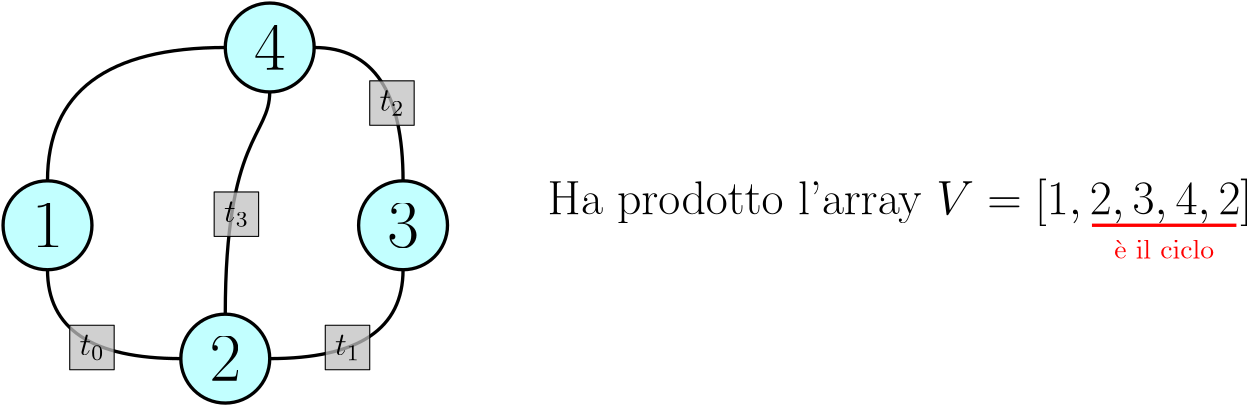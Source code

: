 <?xml version="1.0"?>
<!DOCTYPE ipe SYSTEM "ipe.dtd">
<ipe version="70218" creator="Ipe 7.2.28">
<info created="D:20240227210110" modified="D:20240227210917"/>
<ipestyle name="basic">
<symbol name="arrow/arc(spx)">
<path stroke="sym-stroke" fill="sym-stroke" pen="sym-pen">
0 0 m
-1 0.333 l
-1 -0.333 l
h
</path>
</symbol>
<symbol name="arrow/farc(spx)">
<path stroke="sym-stroke" fill="white" pen="sym-pen">
0 0 m
-1 0.333 l
-1 -0.333 l
h
</path>
</symbol>
<symbol name="arrow/ptarc(spx)">
<path stroke="sym-stroke" fill="sym-stroke" pen="sym-pen">
0 0 m
-1 0.333 l
-0.8 0 l
-1 -0.333 l
h
</path>
</symbol>
<symbol name="arrow/fptarc(spx)">
<path stroke="sym-stroke" fill="white" pen="sym-pen">
0 0 m
-1 0.333 l
-0.8 0 l
-1 -0.333 l
h
</path>
</symbol>
<symbol name="mark/circle(sx)" transformations="translations">
<path fill="sym-stroke">
0.6 0 0 0.6 0 0 e
0.4 0 0 0.4 0 0 e
</path>
</symbol>
<symbol name="mark/disk(sx)" transformations="translations">
<path fill="sym-stroke">
0.6 0 0 0.6 0 0 e
</path>
</symbol>
<symbol name="mark/fdisk(sfx)" transformations="translations">
<group>
<path fill="sym-fill">
0.5 0 0 0.5 0 0 e
</path>
<path fill="sym-stroke" fillrule="eofill">
0.6 0 0 0.6 0 0 e
0.4 0 0 0.4 0 0 e
</path>
</group>
</symbol>
<symbol name="mark/box(sx)" transformations="translations">
<path fill="sym-stroke" fillrule="eofill">
-0.6 -0.6 m
0.6 -0.6 l
0.6 0.6 l
-0.6 0.6 l
h
-0.4 -0.4 m
0.4 -0.4 l
0.4 0.4 l
-0.4 0.4 l
h
</path>
</symbol>
<symbol name="mark/square(sx)" transformations="translations">
<path fill="sym-stroke">
-0.6 -0.6 m
0.6 -0.6 l
0.6 0.6 l
-0.6 0.6 l
h
</path>
</symbol>
<symbol name="mark/fsquare(sfx)" transformations="translations">
<group>
<path fill="sym-fill">
-0.5 -0.5 m
0.5 -0.5 l
0.5 0.5 l
-0.5 0.5 l
h
</path>
<path fill="sym-stroke" fillrule="eofill">
-0.6 -0.6 m
0.6 -0.6 l
0.6 0.6 l
-0.6 0.6 l
h
-0.4 -0.4 m
0.4 -0.4 l
0.4 0.4 l
-0.4 0.4 l
h
</path>
</group>
</symbol>
<symbol name="mark/cross(sx)" transformations="translations">
<group>
<path fill="sym-stroke">
-0.43 -0.57 m
0.57 0.43 l
0.43 0.57 l
-0.57 -0.43 l
h
</path>
<path fill="sym-stroke">
-0.43 0.57 m
0.57 -0.43 l
0.43 -0.57 l
-0.57 0.43 l
h
</path>
</group>
</symbol>
<symbol name="arrow/fnormal(spx)">
<path stroke="sym-stroke" fill="white" pen="sym-pen">
0 0 m
-1 0.333 l
-1 -0.333 l
h
</path>
</symbol>
<symbol name="arrow/pointed(spx)">
<path stroke="sym-stroke" fill="sym-stroke" pen="sym-pen">
0 0 m
-1 0.333 l
-0.8 0 l
-1 -0.333 l
h
</path>
</symbol>
<symbol name="arrow/fpointed(spx)">
<path stroke="sym-stroke" fill="white" pen="sym-pen">
0 0 m
-1 0.333 l
-0.8 0 l
-1 -0.333 l
h
</path>
</symbol>
<symbol name="arrow/linear(spx)">
<path stroke="sym-stroke" pen="sym-pen">
-1 0.333 m
0 0 l
-1 -0.333 l
</path>
</symbol>
<symbol name="arrow/fdouble(spx)">
<path stroke="sym-stroke" fill="white" pen="sym-pen">
0 0 m
-1 0.333 l
-1 -0.333 l
h
-1 0 m
-2 0.333 l
-2 -0.333 l
h
</path>
</symbol>
<symbol name="arrow/double(spx)">
<path stroke="sym-stroke" fill="sym-stroke" pen="sym-pen">
0 0 m
-1 0.333 l
-1 -0.333 l
h
-1 0 m
-2 0.333 l
-2 -0.333 l
h
</path>
</symbol>
<symbol name="arrow/mid-normal(spx)">
<path stroke="sym-stroke" fill="sym-stroke" pen="sym-pen">
0.5 0 m
-0.5 0.333 l
-0.5 -0.333 l
h
</path>
</symbol>
<symbol name="arrow/mid-fnormal(spx)">
<path stroke="sym-stroke" fill="white" pen="sym-pen">
0.5 0 m
-0.5 0.333 l
-0.5 -0.333 l
h
</path>
</symbol>
<symbol name="arrow/mid-pointed(spx)">
<path stroke="sym-stroke" fill="sym-stroke" pen="sym-pen">
0.5 0 m
-0.5 0.333 l
-0.3 0 l
-0.5 -0.333 l
h
</path>
</symbol>
<symbol name="arrow/mid-fpointed(spx)">
<path stroke="sym-stroke" fill="white" pen="sym-pen">
0.5 0 m
-0.5 0.333 l
-0.3 0 l
-0.5 -0.333 l
h
</path>
</symbol>
<symbol name="arrow/mid-double(spx)">
<path stroke="sym-stroke" fill="sym-stroke" pen="sym-pen">
1 0 m
0 0.333 l
0 -0.333 l
h
0 0 m
-1 0.333 l
-1 -0.333 l
h
</path>
</symbol>
<symbol name="arrow/mid-fdouble(spx)">
<path stroke="sym-stroke" fill="white" pen="sym-pen">
1 0 m
0 0.333 l
0 -0.333 l
h
0 0 m
-1 0.333 l
-1 -0.333 l
h
</path>
</symbol>
<anglesize name="22.5 deg" value="22.5"/>
<anglesize name="30 deg" value="30"/>
<anglesize name="45 deg" value="45"/>
<anglesize name="60 deg" value="60"/>
<anglesize name="90 deg" value="90"/>
<arrowsize name="large" value="10"/>
<arrowsize name="small" value="5"/>
<arrowsize name="tiny" value="3"/>
<color name="blue" value="0 0 1"/>
<color name="brown" value="0.647 0.165 0.165"/>
<color name="darkblue" value="0 0 0.545"/>
<color name="darkcyan" value="0 0.545 0.545"/>
<color name="darkgray" value="0.663"/>
<color name="darkgreen" value="0 0.392 0"/>
<color name="darkmagenta" value="0.545 0 0.545"/>
<color name="darkorange" value="1 0.549 0"/>
<color name="darkred" value="0.545 0 0"/>
<color name="gold" value="1 0.843 0"/>
<color name="gray" value="0.745"/>
<color name="green" value="0 1 0"/>
<color name="lightblue" value="0.678 0.847 0.902"/>
<color name="lightcyan" value="0.878 1 1"/>
<color name="lightgray" value="0.827"/>
<color name="lightgreen" value="0.565 0.933 0.565"/>
<color name="lightyellow" value="1 1 0.878"/>
<color name="navy" value="0 0 0.502"/>
<color name="orange" value="1 0.647 0"/>
<color name="pink" value="1 0.753 0.796"/>
<color name="purple" value="0.627 0.125 0.941"/>
<color name="red" value="1 0 0"/>
<color name="seagreen" value="0.18 0.545 0.341"/>
<color name="turquoise" value="0.251 0.878 0.816"/>
<color name="violet" value="0.933 0.51 0.933"/>
<color name="yellow" value="1 1 0"/>
<dashstyle name="dash dot dotted" value="[4 2 1 2 1 2] 0"/>
<dashstyle name="dash dotted" value="[4 2 1 2] 0"/>
<dashstyle name="dashed" value="[4] 0"/>
<dashstyle name="dotted" value="[1 3] 0"/>
<gridsize name="10 pts (~3.5 mm)" value="10"/>
<gridsize name="14 pts (~5 mm)" value="14"/>
<gridsize name="16 pts (~6 mm)" value="16"/>
<gridsize name="20 pts (~7 mm)" value="20"/>
<gridsize name="28 pts (~10 mm)" value="28"/>
<gridsize name="32 pts (~12 mm)" value="32"/>
<gridsize name="4 pts" value="4"/>
<gridsize name="56 pts (~20 mm)" value="56"/>
<gridsize name="8 pts (~3 mm)" value="8"/>
<opacity name="10%" value="0.1"/>
<opacity name="30%" value="0.3"/>
<opacity name="50%" value="0.5"/>
<opacity name="75%" value="0.75"/>
<pen name="fat" value="1.2"/>
<pen name="heavier" value="0.8"/>
<pen name="ultrafat" value="2"/>
<symbolsize name="large" value="5"/>
<symbolsize name="small" value="2"/>
<symbolsize name="tiny" value="1.1"/>
<textsize name="Huge" value="\Huge"/>
<textsize name="LARGE" value="\LARGE"/>
<textsize name="Large" value="\Large"/>
<textsize name="footnote" value="\footnotesize"/>
<textsize name="huge" value="\huge"/>
<textsize name="large" value="\large"/>
<textsize name="script" value="\scriptsize"/>
<textsize name="small" value="\small"/>
<textsize name="tiny" value="\tiny"/>
<textstyle name="center" begin="\begin{center}" end="\end{center}"/>
<textstyle name="item" begin="\begin{itemize}\item{}" end="\end{itemize}"/>
<textstyle name="itemize" begin="\begin{itemize}" end="\end{itemize}"/>
<tiling name="falling" angle="-60" step="4" width="1"/>
<tiling name="rising" angle="30" step="4" width="1"/>
</ipestyle>
<page>
<layer name="alpha"/>
<view layers="alpha" active="alpha"/>
<path layer="alpha" matrix="1 0 0 1 -80 32" stroke="black" fill="0.682 1 1" pen="fat" opacity="75%" stroke-opacity="opaque">
16 0 0 16 128 544 e
</path>
<text matrix="1 0 0 1 -80 0" transformations="translations" pos="128 576" stroke="black" type="label" width="11.368" height="15.978" depth="0" halign="center" valign="center" size="Huge" style="math">1</text>
<path matrix="1 0 0 1 -16 -16" stroke="black" fill="0.682 1 1" pen="fat" opacity="75%" stroke-opacity="opaque">
16 0 0 16 128 544 e
</path>
<text matrix="1 0 0 1 -16 -48" transformations="translations" pos="128 576" stroke="black" type="label" width="11.368" height="15.978" depth="0" halign="center" valign="center" size="Huge" style="math">2</text>
<path matrix="1 0 0 1 48 32" stroke="black" fill="0.682 1 1" pen="fat" opacity="75%" stroke-opacity="opaque">
16 0 0 16 128 544 e
</path>
<text matrix="1 0 0 1 48 0" transformations="translations" pos="128 576" stroke="black" type="label" width="11.368" height="15.978" depth="0" halign="center" valign="center" size="Huge" style="math">3</text>
<path matrix="1 0 0 1 0 96" stroke="black" fill="0.682 1 1" pen="fat" opacity="75%" stroke-opacity="opaque">
16 0 0 16 128 544 e
</path>
<text matrix="1 0 0 1 0 64" transformations="translations" pos="128 576" stroke="black" type="label" width="11.368" height="15.978" depth="0" halign="center" valign="center" size="Huge" style="math">4</text>
<path matrix="1 0 0 1 -80 0" stroke="black" pen="fat">
128 560 m
128 528
176 528 c
</path>
<path matrix="1 0 0 1 -80 0" stroke="black" pen="fat">
208 528 m
256 528
256 560 c
</path>
<path matrix="1 0 0 1 -80 0" stroke="black" pen="fat">
256 592 m
256 640
224 640 c
</path>
<path matrix="1 0 0 1 -80 0" stroke="black" pen="fat">
208 624 m
208 608
192 608
192 544 c
</path>
<path matrix="1 0 0 1 24 -100" stroke="black" fill="0.753" opacity="75%" stroke-opacity="opaque">
32 640 m
32 624 l
48 624 l
48 640 l
h
</path>
<text matrix="1 0 0 1 -64 -44" transformations="translations" pos="128 576" stroke="black" type="label" width="8.959" height="7.357" depth="1.79" halign="center" valign="center" size="large" style="math">t_0 </text>
<path matrix="1 0 0 1 116 -100" stroke="black" fill="0.753" opacity="75%" stroke-opacity="opaque">
32 640 m
32 624 l
48 624 l
48 640 l
h
</path>
<text matrix="1 0 0 1 28 -44" transformations="translations" pos="128 576" stroke="black" type="label" width="8.959" height="7.357" depth="1.79" halign="center" valign="center" size="large" style="math">t_1</text>
<path matrix="1 0 0 1 132 -12" stroke="black" fill="0.753" opacity="75%" stroke-opacity="opaque">
32 640 m
32 624 l
48 624 l
48 640 l
h
</path>
<text matrix="1 0 0 1 44 44" transformations="translations" pos="128 576" stroke="black" type="label" width="8.959" height="7.357" depth="1.79" halign="center" valign="center" size="large" style="math">t_2</text>
<path matrix="1 0 0 1 76 -52" stroke="black" fill="0.753" opacity="75%" stroke-opacity="opaque">
32 640 m
32 624 l
48 624 l
48 640 l
h
</path>
<text matrix="1 0 0 1 -12 4" transformations="translations" pos="128 576" stroke="black" type="label" width="8.959" height="7.357" depth="1.79" halign="center" valign="center" size="large" style="math">t_3 </text>
<path stroke="black" pen="fat" opacity="50%" stroke-opacity="opaque">
48 592 m
48 640
112 640 c
</path>
<text matrix="1 0 0 1 20 4" transformations="translations" pos="208 576" stroke="black" type="label" width="253.719" height="12.896" depth="4.29" valign="baseline" size="LARGE">Ha prodotto l&apos;array \(V=[1,2,3,4,2]\)</text>
<text matrix="1 0 0 1 -16 -16" transformations="translations" pos="448 580" stroke="1 0 0" type="label" width="35.976" height="6.918" depth="0" valign="baseline">è il ciclo</text>
<path matrix="1 0 0 1 0 -20" stroke="1 0 0" pen="fat">
424 596 m
476 596 l
</path>
</page>
</ipe>
